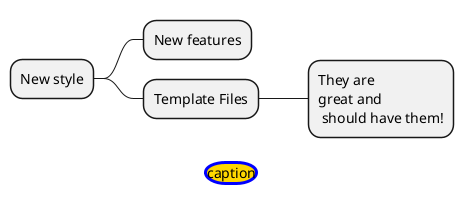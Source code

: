 {
  "sha1": "lsuixtcuwcbreu2kgylwe6wyjh4e56m",
  "insertion": {
    "when": "2024-06-03T18:59:34.523Z",
    "user": "plantuml@gmail.com"
  }
}
@startmindmap


<style>
caption {
    Padding 1
    Margin 15
    HorizontalAlignment left
    LineColor blue
    LineThickness 3.0
    BackgroundColor gold
    RoundCorner 40
}
</style>


* New style
** New features
** Template Files
*** They are \ngreat and \n should have them!

caption caption

@endmindmap
